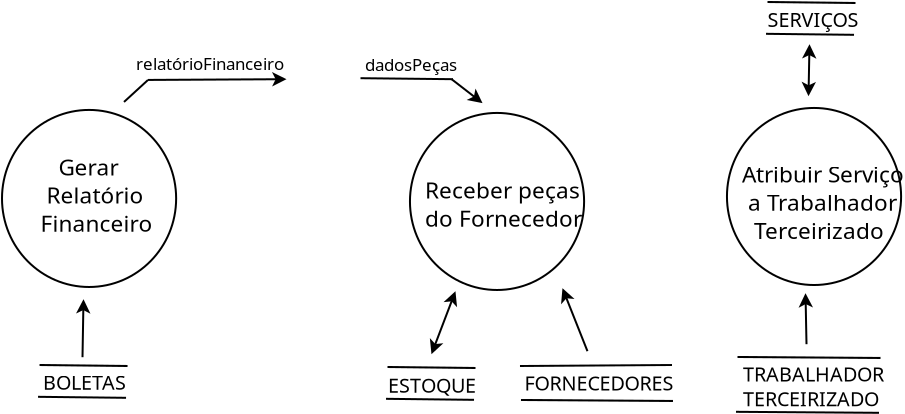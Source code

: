 <?xml version="1.0" encoding="UTF-8"?>
<dia:diagram xmlns:dia="http://www.lysator.liu.se/~alla/dia/">
  <dia:layer name="Segundo Plano" visible="true" active="true">
    <dia:object type="Flowchart - Ellipse" version="0" id="O0">
      <dia:attribute name="obj_pos">
        <dia:point val="4.825,7.987"/>
      </dia:attribute>
      <dia:attribute name="obj_bb">
        <dia:rectangle val="4.775,7.938;13.582,16.891"/>
      </dia:attribute>
      <dia:attribute name="elem_corner">
        <dia:point val="4.825,7.987"/>
      </dia:attribute>
      <dia:attribute name="elem_width">
        <dia:real val="8.707"/>
      </dia:attribute>
      <dia:attribute name="elem_height">
        <dia:real val="8.853"/>
      </dia:attribute>
      <dia:attribute name="show_background">
        <dia:boolean val="true"/>
      </dia:attribute>
      <dia:attribute name="padding">
        <dia:real val="0.354"/>
      </dia:attribute>
      <dia:attribute name="text">
        <dia:composite type="text">
          <dia:attribute name="string">
            <dia:string>##</dia:string>
          </dia:attribute>
          <dia:attribute name="font">
            <dia:font family="sans" style="0" name="Helvetica"/>
          </dia:attribute>
          <dia:attribute name="height">
            <dia:real val="0.8"/>
          </dia:attribute>
          <dia:attribute name="pos">
            <dia:point val="9.178,12.654"/>
          </dia:attribute>
          <dia:attribute name="color">
            <dia:color val="#000000"/>
          </dia:attribute>
          <dia:attribute name="alignment">
            <dia:enum val="1"/>
          </dia:attribute>
        </dia:composite>
      </dia:attribute>
    </dia:object>
    <dia:object type="Standard - Line" version="0" id="O1">
      <dia:attribute name="obj_pos">
        <dia:point val="6.702,20.741"/>
      </dia:attribute>
      <dia:attribute name="obj_bb">
        <dia:rectangle val="6.651,20.69;11.152,20.841"/>
      </dia:attribute>
      <dia:attribute name="conn_endpoints">
        <dia:point val="6.702,20.741"/>
        <dia:point val="11.102,20.791"/>
      </dia:attribute>
      <dia:attribute name="numcp">
        <dia:int val="1"/>
      </dia:attribute>
    </dia:object>
    <dia:object type="Standard - Line" version="0" id="O2">
      <dia:attribute name="obj_pos">
        <dia:point val="6.627,22.331"/>
      </dia:attribute>
      <dia:attribute name="obj_bb">
        <dia:rectangle val="6.577,22.281;11.078,22.432"/>
      </dia:attribute>
      <dia:attribute name="conn_endpoints">
        <dia:point val="6.627,22.331"/>
        <dia:point val="11.027,22.381"/>
      </dia:attribute>
      <dia:attribute name="numcp">
        <dia:int val="1"/>
      </dia:attribute>
    </dia:object>
    <dia:object type="Standard - Line" version="0" id="O3">
      <dia:attribute name="obj_pos">
        <dia:point val="12.125,6.487"/>
      </dia:attribute>
      <dia:attribute name="obj_bb">
        <dia:rectangle val="12.075,6.092;19.162,6.815"/>
      </dia:attribute>
      <dia:attribute name="conn_endpoints">
        <dia:point val="12.125,6.487"/>
        <dia:point val="19.05,6.45"/>
      </dia:attribute>
      <dia:attribute name="numcp">
        <dia:int val="1"/>
      </dia:attribute>
      <dia:attribute name="end_arrow">
        <dia:enum val="22"/>
      </dia:attribute>
      <dia:attribute name="end_arrow_length">
        <dia:real val="0.5"/>
      </dia:attribute>
      <dia:attribute name="end_arrow_width">
        <dia:real val="0.5"/>
      </dia:attribute>
    </dia:object>
    <dia:object type="Standard - Line" version="0" id="O4">
      <dia:attribute name="obj_pos">
        <dia:point val="12.125,6.488"/>
      </dia:attribute>
      <dia:attribute name="obj_bb">
        <dia:rectangle val="10.854,6.417;12.196,7.658"/>
      </dia:attribute>
      <dia:attribute name="conn_endpoints">
        <dia:point val="12.125,6.488"/>
        <dia:point val="10.925,7.588"/>
      </dia:attribute>
      <dia:attribute name="numcp">
        <dia:int val="1"/>
      </dia:attribute>
    </dia:object>
    <dia:object type="Flowchart - Ellipse" version="0" id="O5">
      <dia:attribute name="obj_pos">
        <dia:point val="25.223,8.137"/>
      </dia:attribute>
      <dia:attribute name="obj_bb">
        <dia:rectangle val="25.173,8.088;33.98,17.041"/>
      </dia:attribute>
      <dia:attribute name="elem_corner">
        <dia:point val="25.223,8.137"/>
      </dia:attribute>
      <dia:attribute name="elem_width">
        <dia:real val="8.707"/>
      </dia:attribute>
      <dia:attribute name="elem_height">
        <dia:real val="8.853"/>
      </dia:attribute>
      <dia:attribute name="show_background">
        <dia:boolean val="true"/>
      </dia:attribute>
      <dia:attribute name="padding">
        <dia:real val="0.354"/>
      </dia:attribute>
      <dia:attribute name="text">
        <dia:composite type="text">
          <dia:attribute name="string">
            <dia:string>##</dia:string>
          </dia:attribute>
          <dia:attribute name="font">
            <dia:font family="sans" style="0" name="Helvetica"/>
          </dia:attribute>
          <dia:attribute name="height">
            <dia:real val="0.8"/>
          </dia:attribute>
          <dia:attribute name="pos">
            <dia:point val="29.577,12.804"/>
          </dia:attribute>
          <dia:attribute name="color">
            <dia:color val="#000000"/>
          </dia:attribute>
          <dia:attribute name="alignment">
            <dia:enum val="1"/>
          </dia:attribute>
        </dia:composite>
      </dia:attribute>
    </dia:object>
    <dia:object type="Standard - Line" version="0" id="O6">
      <dia:attribute name="obj_pos">
        <dia:point val="24.1,20.841"/>
      </dia:attribute>
      <dia:attribute name="obj_bb">
        <dia:rectangle val="24.049,20.79;28.551,20.942"/>
      </dia:attribute>
      <dia:attribute name="conn_endpoints">
        <dia:point val="24.1,20.841"/>
        <dia:point val="28.5,20.891"/>
      </dia:attribute>
      <dia:attribute name="numcp">
        <dia:int val="1"/>
      </dia:attribute>
    </dia:object>
    <dia:object type="Standard - Line" version="0" id="O7">
      <dia:attribute name="obj_pos">
        <dia:point val="27.498,17.05"/>
      </dia:attribute>
      <dia:attribute name="obj_bb">
        <dia:rectangle val="26.212,16.985;27.585,20.265"/>
      </dia:attribute>
      <dia:attribute name="conn_endpoints">
        <dia:point val="27.498,17.05"/>
        <dia:point val="26.298,20.2"/>
      </dia:attribute>
      <dia:attribute name="numcp">
        <dia:int val="1"/>
      </dia:attribute>
      <dia:attribute name="start_arrow">
        <dia:enum val="22"/>
      </dia:attribute>
      <dia:attribute name="start_arrow_length">
        <dia:real val="0.5"/>
      </dia:attribute>
      <dia:attribute name="start_arrow_width">
        <dia:real val="0.5"/>
      </dia:attribute>
      <dia:attribute name="end_arrow">
        <dia:enum val="22"/>
      </dia:attribute>
      <dia:attribute name="end_arrow_length">
        <dia:real val="0.5"/>
      </dia:attribute>
      <dia:attribute name="end_arrow_width">
        <dia:real val="0.5"/>
      </dia:attribute>
    </dia:object>
    <dia:object type="Standard - Line" version="0" id="O8">
      <dia:attribute name="obj_pos">
        <dia:point val="24.026,22.431"/>
      </dia:attribute>
      <dia:attribute name="obj_bb">
        <dia:rectangle val="23.975,22.381;28.476,22.532"/>
      </dia:attribute>
      <dia:attribute name="conn_endpoints">
        <dia:point val="24.026,22.431"/>
        <dia:point val="28.426,22.482"/>
      </dia:attribute>
      <dia:attribute name="numcp">
        <dia:int val="1"/>
      </dia:attribute>
    </dia:object>
    <dia:object type="Standard - Text" version="1" id="O9">
      <dia:attribute name="obj_pos">
        <dia:point val="24.123,22.128"/>
      </dia:attribute>
      <dia:attribute name="obj_bb">
        <dia:rectangle val="24.123,21.14;28.403,22.332"/>
      </dia:attribute>
      <dia:attribute name="text">
        <dia:composite type="text">
          <dia:attribute name="string">
            <dia:string>#ESTOQUE#</dia:string>
          </dia:attribute>
          <dia:attribute name="font">
            <dia:font family="sans" style="0" name="Helvetica"/>
          </dia:attribute>
          <dia:attribute name="height">
            <dia:real val="1.235"/>
          </dia:attribute>
          <dia:attribute name="pos">
            <dia:point val="24.123,22.128"/>
          </dia:attribute>
          <dia:attribute name="color">
            <dia:color val="#000000"/>
          </dia:attribute>
          <dia:attribute name="alignment">
            <dia:enum val="0"/>
          </dia:attribute>
        </dia:composite>
      </dia:attribute>
      <dia:attribute name="valign">
        <dia:enum val="3"/>
      </dia:attribute>
    </dia:object>
    <dia:object type="Standard - Text" version="1" id="O10">
      <dia:attribute name="obj_pos">
        <dia:point val="25.973,12.42"/>
      </dia:attribute>
      <dia:attribute name="obj_bb">
        <dia:rectangle val="25.973,11.29;33.208,14.064"/>
      </dia:attribute>
      <dia:attribute name="text">
        <dia:composite type="text">
          <dia:attribute name="string">
            <dia:string>#Receber peças
do Fornecedor#</dia:string>
          </dia:attribute>
          <dia:attribute name="font">
            <dia:font family="sans" style="0" name="Helvetica"/>
          </dia:attribute>
          <dia:attribute name="height">
            <dia:real val="1.411"/>
          </dia:attribute>
          <dia:attribute name="pos">
            <dia:point val="25.973,12.42"/>
          </dia:attribute>
          <dia:attribute name="color">
            <dia:color val="#000000"/>
          </dia:attribute>
          <dia:attribute name="alignment">
            <dia:enum val="0"/>
          </dia:attribute>
        </dia:composite>
      </dia:attribute>
      <dia:attribute name="valign">
        <dia:enum val="3"/>
      </dia:attribute>
    </dia:object>
    <dia:object type="Standard - Line" version="0" id="O11">
      <dia:attribute name="obj_pos">
        <dia:point val="30.724,20.79"/>
      </dia:attribute>
      <dia:attribute name="obj_bb">
        <dia:rectangle val="30.673,20.69;38.374,20.841"/>
      </dia:attribute>
      <dia:attribute name="conn_endpoints">
        <dia:point val="30.724,20.79"/>
        <dia:point val="38.324,20.74"/>
      </dia:attribute>
      <dia:attribute name="numcp">
        <dia:int val="1"/>
      </dia:attribute>
    </dia:object>
    <dia:object type="Standard - Line" version="0" id="O12">
      <dia:attribute name="obj_pos">
        <dia:point val="30.774,22.49"/>
      </dia:attribute>
      <dia:attribute name="obj_bb">
        <dia:rectangle val="30.723,22.44;38.424,22.591"/>
      </dia:attribute>
      <dia:attribute name="conn_endpoints">
        <dia:point val="30.774,22.49"/>
        <dia:point val="38.374,22.54"/>
      </dia:attribute>
      <dia:attribute name="numcp">
        <dia:int val="1"/>
      </dia:attribute>
    </dia:object>
    <dia:object type="Standard - Text" version="1" id="O13">
      <dia:attribute name="obj_pos">
        <dia:point val="30.949,22.018"/>
      </dia:attribute>
      <dia:attribute name="obj_bb">
        <dia:rectangle val="30.949,21.03;38.221,22.223"/>
      </dia:attribute>
      <dia:attribute name="text">
        <dia:composite type="text">
          <dia:attribute name="string">
            <dia:string>#FORNECEDORES#</dia:string>
          </dia:attribute>
          <dia:attribute name="font">
            <dia:font family="sans" style="0" name="Helvetica"/>
          </dia:attribute>
          <dia:attribute name="height">
            <dia:real val="1.235"/>
          </dia:attribute>
          <dia:attribute name="pos">
            <dia:point val="30.949,22.018"/>
          </dia:attribute>
          <dia:attribute name="color">
            <dia:color val="#000000"/>
          </dia:attribute>
          <dia:attribute name="alignment">
            <dia:enum val="0"/>
          </dia:attribute>
        </dia:composite>
      </dia:attribute>
      <dia:attribute name="valign">
        <dia:enum val="3"/>
      </dia:attribute>
    </dia:object>
    <dia:object type="Standard - Line" version="0" id="O14">
      <dia:attribute name="obj_pos">
        <dia:point val="34.098,20.05"/>
      </dia:attribute>
      <dia:attribute name="obj_bb">
        <dia:rectangle val="32.73,16.796;34.163,20.115"/>
      </dia:attribute>
      <dia:attribute name="conn_endpoints">
        <dia:point val="34.098,20.05"/>
        <dia:point val="32.848,16.9"/>
      </dia:attribute>
      <dia:attribute name="numcp">
        <dia:int val="1"/>
      </dia:attribute>
      <dia:attribute name="end_arrow">
        <dia:enum val="22"/>
      </dia:attribute>
      <dia:attribute name="end_arrow_length">
        <dia:real val="0.5"/>
      </dia:attribute>
      <dia:attribute name="end_arrow_width">
        <dia:real val="0.5"/>
      </dia:attribute>
    </dia:object>
    <dia:object type="Flowchart - Ellipse" version="0" id="O15">
      <dia:attribute name="obj_pos">
        <dia:point val="41.073,7.888"/>
      </dia:attribute>
      <dia:attribute name="obj_bb">
        <dia:rectangle val="41.023,7.838;49.83,16.791"/>
      </dia:attribute>
      <dia:attribute name="elem_corner">
        <dia:point val="41.073,7.888"/>
      </dia:attribute>
      <dia:attribute name="elem_width">
        <dia:real val="8.707"/>
      </dia:attribute>
      <dia:attribute name="elem_height">
        <dia:real val="8.853"/>
      </dia:attribute>
      <dia:attribute name="show_background">
        <dia:boolean val="true"/>
      </dia:attribute>
      <dia:attribute name="padding">
        <dia:real val="0.354"/>
      </dia:attribute>
      <dia:attribute name="text">
        <dia:composite type="text">
          <dia:attribute name="string">
            <dia:string>##</dia:string>
          </dia:attribute>
          <dia:attribute name="font">
            <dia:font family="sans" style="0" name="Helvetica"/>
          </dia:attribute>
          <dia:attribute name="height">
            <dia:real val="0.8"/>
          </dia:attribute>
          <dia:attribute name="pos">
            <dia:point val="45.427,12.554"/>
          </dia:attribute>
          <dia:attribute name="color">
            <dia:color val="#000000"/>
          </dia:attribute>
          <dia:attribute name="alignment">
            <dia:enum val="1"/>
          </dia:attribute>
        </dia:composite>
      </dia:attribute>
    </dia:object>
    <dia:object type="Standard - Text" version="1" id="O16">
      <dia:attribute name="obj_pos">
        <dia:point val="41.475,21.277"/>
      </dia:attribute>
      <dia:attribute name="obj_bb">
        <dia:rectangle val="41.475,20.29;41.475,21.483"/>
      </dia:attribute>
      <dia:attribute name="text">
        <dia:composite type="text">
          <dia:attribute name="string">
            <dia:string>##</dia:string>
          </dia:attribute>
          <dia:attribute name="font">
            <dia:font family="sans" style="0" name="Helvetica"/>
          </dia:attribute>
          <dia:attribute name="height">
            <dia:real val="1.235"/>
          </dia:attribute>
          <dia:attribute name="pos">
            <dia:point val="41.475,21.277"/>
          </dia:attribute>
          <dia:attribute name="color">
            <dia:color val="#000000"/>
          </dia:attribute>
          <dia:attribute name="alignment">
            <dia:enum val="0"/>
          </dia:attribute>
        </dia:composite>
      </dia:attribute>
      <dia:attribute name="valign">
        <dia:enum val="3"/>
      </dia:attribute>
    </dia:object>
    <dia:object type="Standard - Line" version="0" id="O17">
      <dia:attribute name="obj_pos">
        <dia:point val="41.6,20.34"/>
      </dia:attribute>
      <dia:attribute name="obj_bb">
        <dia:rectangle val="41.55,20.29;48.8,20.441"/>
      </dia:attribute>
      <dia:attribute name="conn_endpoints">
        <dia:point val="41.6,20.34"/>
        <dia:point val="48.75,20.39"/>
      </dia:attribute>
      <dia:attribute name="numcp">
        <dia:int val="1"/>
      </dia:attribute>
    </dia:object>
    <dia:object type="Standard - Text" version="1" id="O18">
      <dia:attribute name="obj_pos">
        <dia:point val="41.875,21.568"/>
      </dia:attribute>
      <dia:attribute name="obj_bb">
        <dia:rectangle val="41.875,20.58;48.627,23.008"/>
      </dia:attribute>
      <dia:attribute name="text">
        <dia:composite type="text">
          <dia:attribute name="string">
            <dia:string>#TRABALHADOR
TERCEIRIZADO#</dia:string>
          </dia:attribute>
          <dia:attribute name="font">
            <dia:font family="sans" style="0" name="Helvetica"/>
          </dia:attribute>
          <dia:attribute name="height">
            <dia:real val="1.235"/>
          </dia:attribute>
          <dia:attribute name="pos">
            <dia:point val="41.875,21.568"/>
          </dia:attribute>
          <dia:attribute name="color">
            <dia:color val="#000000"/>
          </dia:attribute>
          <dia:attribute name="alignment">
            <dia:enum val="0"/>
          </dia:attribute>
        </dia:composite>
      </dia:attribute>
      <dia:attribute name="valign">
        <dia:enum val="3"/>
      </dia:attribute>
    </dia:object>
    <dia:object type="Standard - Line" version="0" id="O19">
      <dia:attribute name="obj_pos">
        <dia:point val="41.525,23.081"/>
      </dia:attribute>
      <dia:attribute name="obj_bb">
        <dia:rectangle val="41.475,23.03;48.726,23.181"/>
      </dia:attribute>
      <dia:attribute name="conn_endpoints">
        <dia:point val="41.525,23.081"/>
        <dia:point val="48.675,23.131"/>
      </dia:attribute>
      <dia:attribute name="numcp">
        <dia:int val="1"/>
      </dia:attribute>
    </dia:object>
    <dia:object type="Standard - Text" version="1" id="O20">
      <dia:attribute name="obj_pos">
        <dia:point val="41.825,11.62"/>
      </dia:attribute>
      <dia:attribute name="obj_bb">
        <dia:rectangle val="41.825,10.49;49.405,14.675"/>
      </dia:attribute>
      <dia:attribute name="text">
        <dia:composite type="text">
          <dia:attribute name="string">
            <dia:string>#Atribuir Serviço
 a Trabalhador
  Terceirizado#</dia:string>
          </dia:attribute>
          <dia:attribute name="font">
            <dia:font family="sans" style="0" name="Helvetica"/>
          </dia:attribute>
          <dia:attribute name="height">
            <dia:real val="1.411"/>
          </dia:attribute>
          <dia:attribute name="pos">
            <dia:point val="41.825,11.62"/>
          </dia:attribute>
          <dia:attribute name="color">
            <dia:color val="#000000"/>
          </dia:attribute>
          <dia:attribute name="alignment">
            <dia:enum val="0"/>
          </dia:attribute>
        </dia:composite>
      </dia:attribute>
      <dia:attribute name="valign">
        <dia:enum val="3"/>
      </dia:attribute>
    </dia:object>
    <dia:object type="Standard - Line" version="0" id="O21">
      <dia:attribute name="obj_pos">
        <dia:point val="45.05,19.7"/>
      </dia:attribute>
      <dia:attribute name="obj_bb">
        <dia:rectangle val="44.65,17.038;45.374,19.751"/>
      </dia:attribute>
      <dia:attribute name="conn_endpoints">
        <dia:point val="45.05,19.7"/>
        <dia:point val="45,17.15"/>
      </dia:attribute>
      <dia:attribute name="numcp">
        <dia:int val="1"/>
      </dia:attribute>
      <dia:attribute name="end_arrow">
        <dia:enum val="22"/>
      </dia:attribute>
      <dia:attribute name="end_arrow_length">
        <dia:real val="0.5"/>
      </dia:attribute>
      <dia:attribute name="end_arrow_width">
        <dia:real val="0.5"/>
      </dia:attribute>
    </dia:object>
    <dia:object type="Standard - Line" version="0" id="O22">
      <dia:attribute name="obj_pos">
        <dia:point val="43.1,2.591"/>
      </dia:attribute>
      <dia:attribute name="obj_bb">
        <dia:rectangle val="43.049,2.54;47.551,2.691"/>
      </dia:attribute>
      <dia:attribute name="conn_endpoints">
        <dia:point val="43.1,2.591"/>
        <dia:point val="47.5,2.641"/>
      </dia:attribute>
      <dia:attribute name="numcp">
        <dia:int val="1"/>
      </dia:attribute>
    </dia:object>
    <dia:object type="Standard - Line" version="0" id="O23">
      <dia:attribute name="obj_pos">
        <dia:point val="43.026,4.181"/>
      </dia:attribute>
      <dia:attribute name="obj_bb">
        <dia:rectangle val="42.975,4.131;47.476,4.282"/>
      </dia:attribute>
      <dia:attribute name="conn_endpoints">
        <dia:point val="43.026,4.181"/>
        <dia:point val="47.426,4.231"/>
      </dia:attribute>
      <dia:attribute name="numcp">
        <dia:int val="1"/>
      </dia:attribute>
    </dia:object>
    <dia:object type="Standard - Text" version="1" id="O24">
      <dia:attribute name="obj_pos">
        <dia:point val="43.1,3.841"/>
      </dia:attribute>
      <dia:attribute name="obj_bb">
        <dia:rectangle val="43.1,2.853;47.615,4.046"/>
      </dia:attribute>
      <dia:attribute name="text">
        <dia:composite type="text">
          <dia:attribute name="string">
            <dia:string>#SERVIÇOS#</dia:string>
          </dia:attribute>
          <dia:attribute name="font">
            <dia:font family="sans" style="0" name="Helvetica"/>
          </dia:attribute>
          <dia:attribute name="height">
            <dia:real val="1.235"/>
          </dia:attribute>
          <dia:attribute name="pos">
            <dia:point val="43.1,3.841"/>
          </dia:attribute>
          <dia:attribute name="color">
            <dia:color val="#000000"/>
          </dia:attribute>
          <dia:attribute name="alignment">
            <dia:enum val="0"/>
          </dia:attribute>
        </dia:composite>
      </dia:attribute>
      <dia:attribute name="valign">
        <dia:enum val="3"/>
      </dia:attribute>
    </dia:object>
    <dia:object type="Standard - Line" version="0" id="O25">
      <dia:attribute name="obj_pos">
        <dia:point val="45.2,4.7"/>
      </dia:attribute>
      <dia:attribute name="obj_bb">
        <dia:rectangle val="44.802,4.649;45.548,7.351"/>
      </dia:attribute>
      <dia:attribute name="conn_endpoints">
        <dia:point val="45.2,4.7"/>
        <dia:point val="45.15,7.3"/>
      </dia:attribute>
      <dia:attribute name="numcp">
        <dia:int val="1"/>
      </dia:attribute>
      <dia:attribute name="start_arrow">
        <dia:enum val="22"/>
      </dia:attribute>
      <dia:attribute name="start_arrow_length">
        <dia:real val="0.5"/>
      </dia:attribute>
      <dia:attribute name="start_arrow_width">
        <dia:real val="0.5"/>
      </dia:attribute>
      <dia:attribute name="end_arrow">
        <dia:enum val="22"/>
      </dia:attribute>
      <dia:attribute name="end_arrow_length">
        <dia:real val="0.5"/>
      </dia:attribute>
      <dia:attribute name="end_arrow_width">
        <dia:real val="0.5"/>
      </dia:attribute>
    </dia:object>
    <dia:object type="Standard - Line" version="0" id="O26">
      <dia:attribute name="obj_pos">
        <dia:point val="8.85,20.35"/>
      </dia:attribute>
      <dia:attribute name="obj_bb">
        <dia:rectangle val="8.528,17.338;9.251,20.401"/>
      </dia:attribute>
      <dia:attribute name="conn_endpoints">
        <dia:point val="8.85,20.35"/>
        <dia:point val="8.9,17.45"/>
      </dia:attribute>
      <dia:attribute name="numcp">
        <dia:int val="1"/>
      </dia:attribute>
      <dia:attribute name="end_arrow">
        <dia:enum val="22"/>
      </dia:attribute>
      <dia:attribute name="end_arrow_length">
        <dia:real val="0.5"/>
      </dia:attribute>
      <dia:attribute name="end_arrow_width">
        <dia:real val="0.5"/>
      </dia:attribute>
    </dia:object>
    <dia:object type="Standard - Text" version="1" id="O27">
      <dia:attribute name="obj_pos">
        <dia:point val="6.875,21.977"/>
      </dia:attribute>
      <dia:attribute name="obj_bb">
        <dia:rectangle val="6.875,20.99;10.922,22.183"/>
      </dia:attribute>
      <dia:attribute name="text">
        <dia:composite type="text">
          <dia:attribute name="string">
            <dia:string>#BOLETAS#</dia:string>
          </dia:attribute>
          <dia:attribute name="font">
            <dia:font family="sans" style="0" name="Helvetica"/>
          </dia:attribute>
          <dia:attribute name="height">
            <dia:real val="1.235"/>
          </dia:attribute>
          <dia:attribute name="pos">
            <dia:point val="6.875,21.977"/>
          </dia:attribute>
          <dia:attribute name="color">
            <dia:color val="#000000"/>
          </dia:attribute>
          <dia:attribute name="alignment">
            <dia:enum val="0"/>
          </dia:attribute>
        </dia:composite>
      </dia:attribute>
      <dia:attribute name="valign">
        <dia:enum val="3"/>
      </dia:attribute>
    </dia:object>
    <dia:object type="Standard - Text" version="1" id="O28">
      <dia:attribute name="obj_pos">
        <dia:point val="11.525,5.987"/>
      </dia:attribute>
      <dia:attribute name="obj_bb">
        <dia:rectangle val="11.525,5.14;18.43,6.162"/>
      </dia:attribute>
      <dia:attribute name="text">
        <dia:composite type="text">
          <dia:attribute name="string">
            <dia:string>#relatórioFinanceiro#</dia:string>
          </dia:attribute>
          <dia:attribute name="font">
            <dia:font family="sans" style="0" name="Helvetica"/>
          </dia:attribute>
          <dia:attribute name="height">
            <dia:real val="1.058"/>
          </dia:attribute>
          <dia:attribute name="pos">
            <dia:point val="11.525,5.987"/>
          </dia:attribute>
          <dia:attribute name="color">
            <dia:color val="#000000"/>
          </dia:attribute>
          <dia:attribute name="alignment">
            <dia:enum val="0"/>
          </dia:attribute>
        </dia:composite>
      </dia:attribute>
      <dia:attribute name="valign">
        <dia:enum val="3"/>
      </dia:attribute>
    </dia:object>
    <dia:object type="Standard - Line" version="0" id="O29">
      <dia:attribute name="obj_pos">
        <dia:point val="27.301,6.447"/>
      </dia:attribute>
      <dia:attribute name="obj_bb">
        <dia:rectangle val="27.231,6.377;28.939,7.718"/>
      </dia:attribute>
      <dia:attribute name="conn_endpoints">
        <dia:point val="27.301,6.447"/>
        <dia:point val="28.851,7.647"/>
      </dia:attribute>
      <dia:attribute name="numcp">
        <dia:int val="1"/>
      </dia:attribute>
      <dia:attribute name="end_arrow">
        <dia:enum val="22"/>
      </dia:attribute>
      <dia:attribute name="end_arrow_length">
        <dia:real val="0.5"/>
      </dia:attribute>
      <dia:attribute name="end_arrow_width">
        <dia:real val="0.5"/>
      </dia:attribute>
    </dia:object>
    <dia:object type="Standard - Line" version="0" id="O30">
      <dia:attribute name="obj_pos">
        <dia:point val="27.375,6.45"/>
      </dia:attribute>
      <dia:attribute name="obj_bb">
        <dia:rectangle val="22.7,6.349;27.426,6.501"/>
      </dia:attribute>
      <dia:attribute name="conn_endpoints">
        <dia:point val="27.375,6.45"/>
        <dia:point val="22.75,6.4"/>
      </dia:attribute>
      <dia:attribute name="numcp">
        <dia:int val="1"/>
      </dia:attribute>
    </dia:object>
    <dia:object type="Standard - Text" version="1" id="O31">
      <dia:attribute name="obj_pos">
        <dia:point val="22.975,6.037"/>
      </dia:attribute>
      <dia:attribute name="obj_bb">
        <dia:rectangle val="22.975,5.19;27.317,6.213"/>
      </dia:attribute>
      <dia:attribute name="text">
        <dia:composite type="text">
          <dia:attribute name="string">
            <dia:string>#dadosPeças#</dia:string>
          </dia:attribute>
          <dia:attribute name="font">
            <dia:font family="sans" style="0" name="Helvetica"/>
          </dia:attribute>
          <dia:attribute name="height">
            <dia:real val="1.058"/>
          </dia:attribute>
          <dia:attribute name="pos">
            <dia:point val="22.975,6.037"/>
          </dia:attribute>
          <dia:attribute name="color">
            <dia:color val="#000000"/>
          </dia:attribute>
          <dia:attribute name="alignment">
            <dia:enum val="0"/>
          </dia:attribute>
        </dia:composite>
      </dia:attribute>
      <dia:attribute name="valign">
        <dia:enum val="3"/>
      </dia:attribute>
    </dia:object>
    <dia:object type="Standard - Text" version="1" id="O32">
      <dia:attribute name="obj_pos">
        <dia:point val="6.45,11.26"/>
      </dia:attribute>
      <dia:attribute name="obj_bb">
        <dia:rectangle val="6.45,10.13;11.898,14.315"/>
      </dia:attribute>
      <dia:attribute name="text">
        <dia:composite type="text">
          <dia:attribute name="string">
            <dia:string>#    Gerar
  Relatório
 Financeiro#</dia:string>
          </dia:attribute>
          <dia:attribute name="font">
            <dia:font family="sans" style="0" name="Helvetica"/>
          </dia:attribute>
          <dia:attribute name="height">
            <dia:real val="1.411"/>
          </dia:attribute>
          <dia:attribute name="pos">
            <dia:point val="6.45,11.26"/>
          </dia:attribute>
          <dia:attribute name="color">
            <dia:color val="#000000"/>
          </dia:attribute>
          <dia:attribute name="alignment">
            <dia:enum val="0"/>
          </dia:attribute>
        </dia:composite>
      </dia:attribute>
      <dia:attribute name="valign">
        <dia:enum val="3"/>
      </dia:attribute>
    </dia:object>
  </dia:layer>
</dia:diagram>
